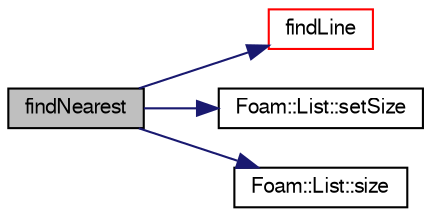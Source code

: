 digraph "findNearest"
{
  bgcolor="transparent";
  edge [fontname="FreeSans",fontsize="10",labelfontname="FreeSans",labelfontsize="10"];
  node [fontname="FreeSans",fontsize="10",shape=record];
  rankdir="LR";
  Node418 [label="findNearest",height=0.2,width=0.4,color="black", fillcolor="grey75", style="filled", fontcolor="black"];
  Node418 -> Node419 [color="midnightblue",fontsize="10",style="solid",fontname="FreeSans"];
  Node419 [label="findLine",height=0.2,width=0.4,color="red",URL="$a25210.html#aadce0231473476a2f789c287c0af3943",tooltip="Find nearest intersection of line between start and end. "];
  Node418 -> Node470 [color="midnightblue",fontsize="10",style="solid",fontname="FreeSans"];
  Node470 [label="Foam::List::setSize",height=0.2,width=0.4,color="black",URL="$a25694.html#aedb985ffeaf1bdbfeccc2a8730405703",tooltip="Reset size of List. "];
  Node418 -> Node471 [color="midnightblue",fontsize="10",style="solid",fontname="FreeSans"];
  Node471 [label="Foam::List::size",height=0.2,width=0.4,color="black",URL="$a25694.html#a8a5f6fa29bd4b500caf186f60245b384",tooltip="Override size to be inconsistent with allocated storage. "];
}
